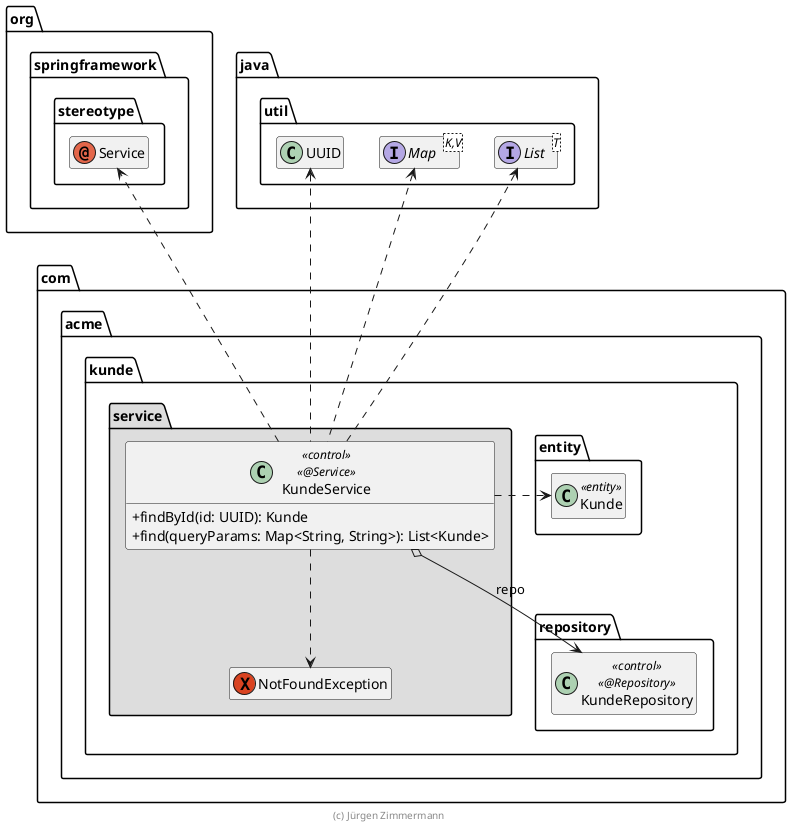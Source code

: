 ' Copyright (C) 2019 - present Juergen Zimmermann, Hochschule Karlsruhe
'
' This program is free software: you can redistribute it and/or modify
' it under the terms of the GNU General Public License as published by
' the Free Software Foundation, either version 3 of the License, or
' (at your option) any later version.
'
' This program is distributed in the hope that it will be useful,
' but WITHOUT ANY WARRANTY; without even the implied warranty of
' MERCHANTABILITY or FITNESS FOR A PARTICULAR PURPOSE.  See the
' GNU General Public License for more details.
'
' You should have received a copy of the GNU General Public License
' along with this program.  If not, see <https://www.gnu.org/licenses/>.
@startuml KundeService

skinparam classAttributeIconSize 0

package org.springframework.stereotype {
    annotation Service
}

package java.util {
    interface List<T>
    interface Map<K,V>
    class UUID

    UUID .left[hidden].> Service
}

package com.acme.kunde {
    package entity {
        class Kunde << entity >>

        Kunde .up[hidden].> List
    }

    package repository {
        class KundeRepository << control >> << @Repository >>
    }

    package service #DDDDDD {
        ' TODO Gradle: "exception" wird erst AsciiDoctor_plugin 5.x unterstuetzt
        exception NotFoundException

        class KundeService << control >> << @Service >> {
            + findById(id: UUID): Kunde
            + find(queryParams: Map<String, String>): List<Kunde>
        }

        KundeService o--> KundeRepository : repo

        KundeService .right.> Kunde
        KundeService ..> Service
        KundeService .up.> UUID
        KundeService .up> List
        KundeService .up.> Map

        KundeService ..> NotFoundException
    }
}

hide empty members

footer (c) Jürgen Zimmermann

@enduml
